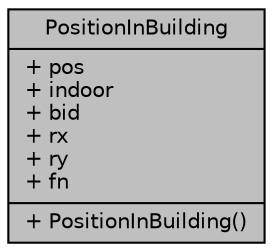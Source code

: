 digraph "PositionInBuilding"
{
  edge [fontname="Helvetica",fontsize="10",labelfontname="Helvetica",labelfontsize="10"];
  node [fontname="Helvetica",fontsize="10",shape=record];
  Node1 [label="{PositionInBuilding\n|+ pos\l+ indoor\l+ bid\l+ rx\l+ ry\l+ fn\l|+ PositionInBuilding()\l}",height=0.2,width=0.4,color="black", fillcolor="grey75", style="filled", fontcolor="black"];
}

